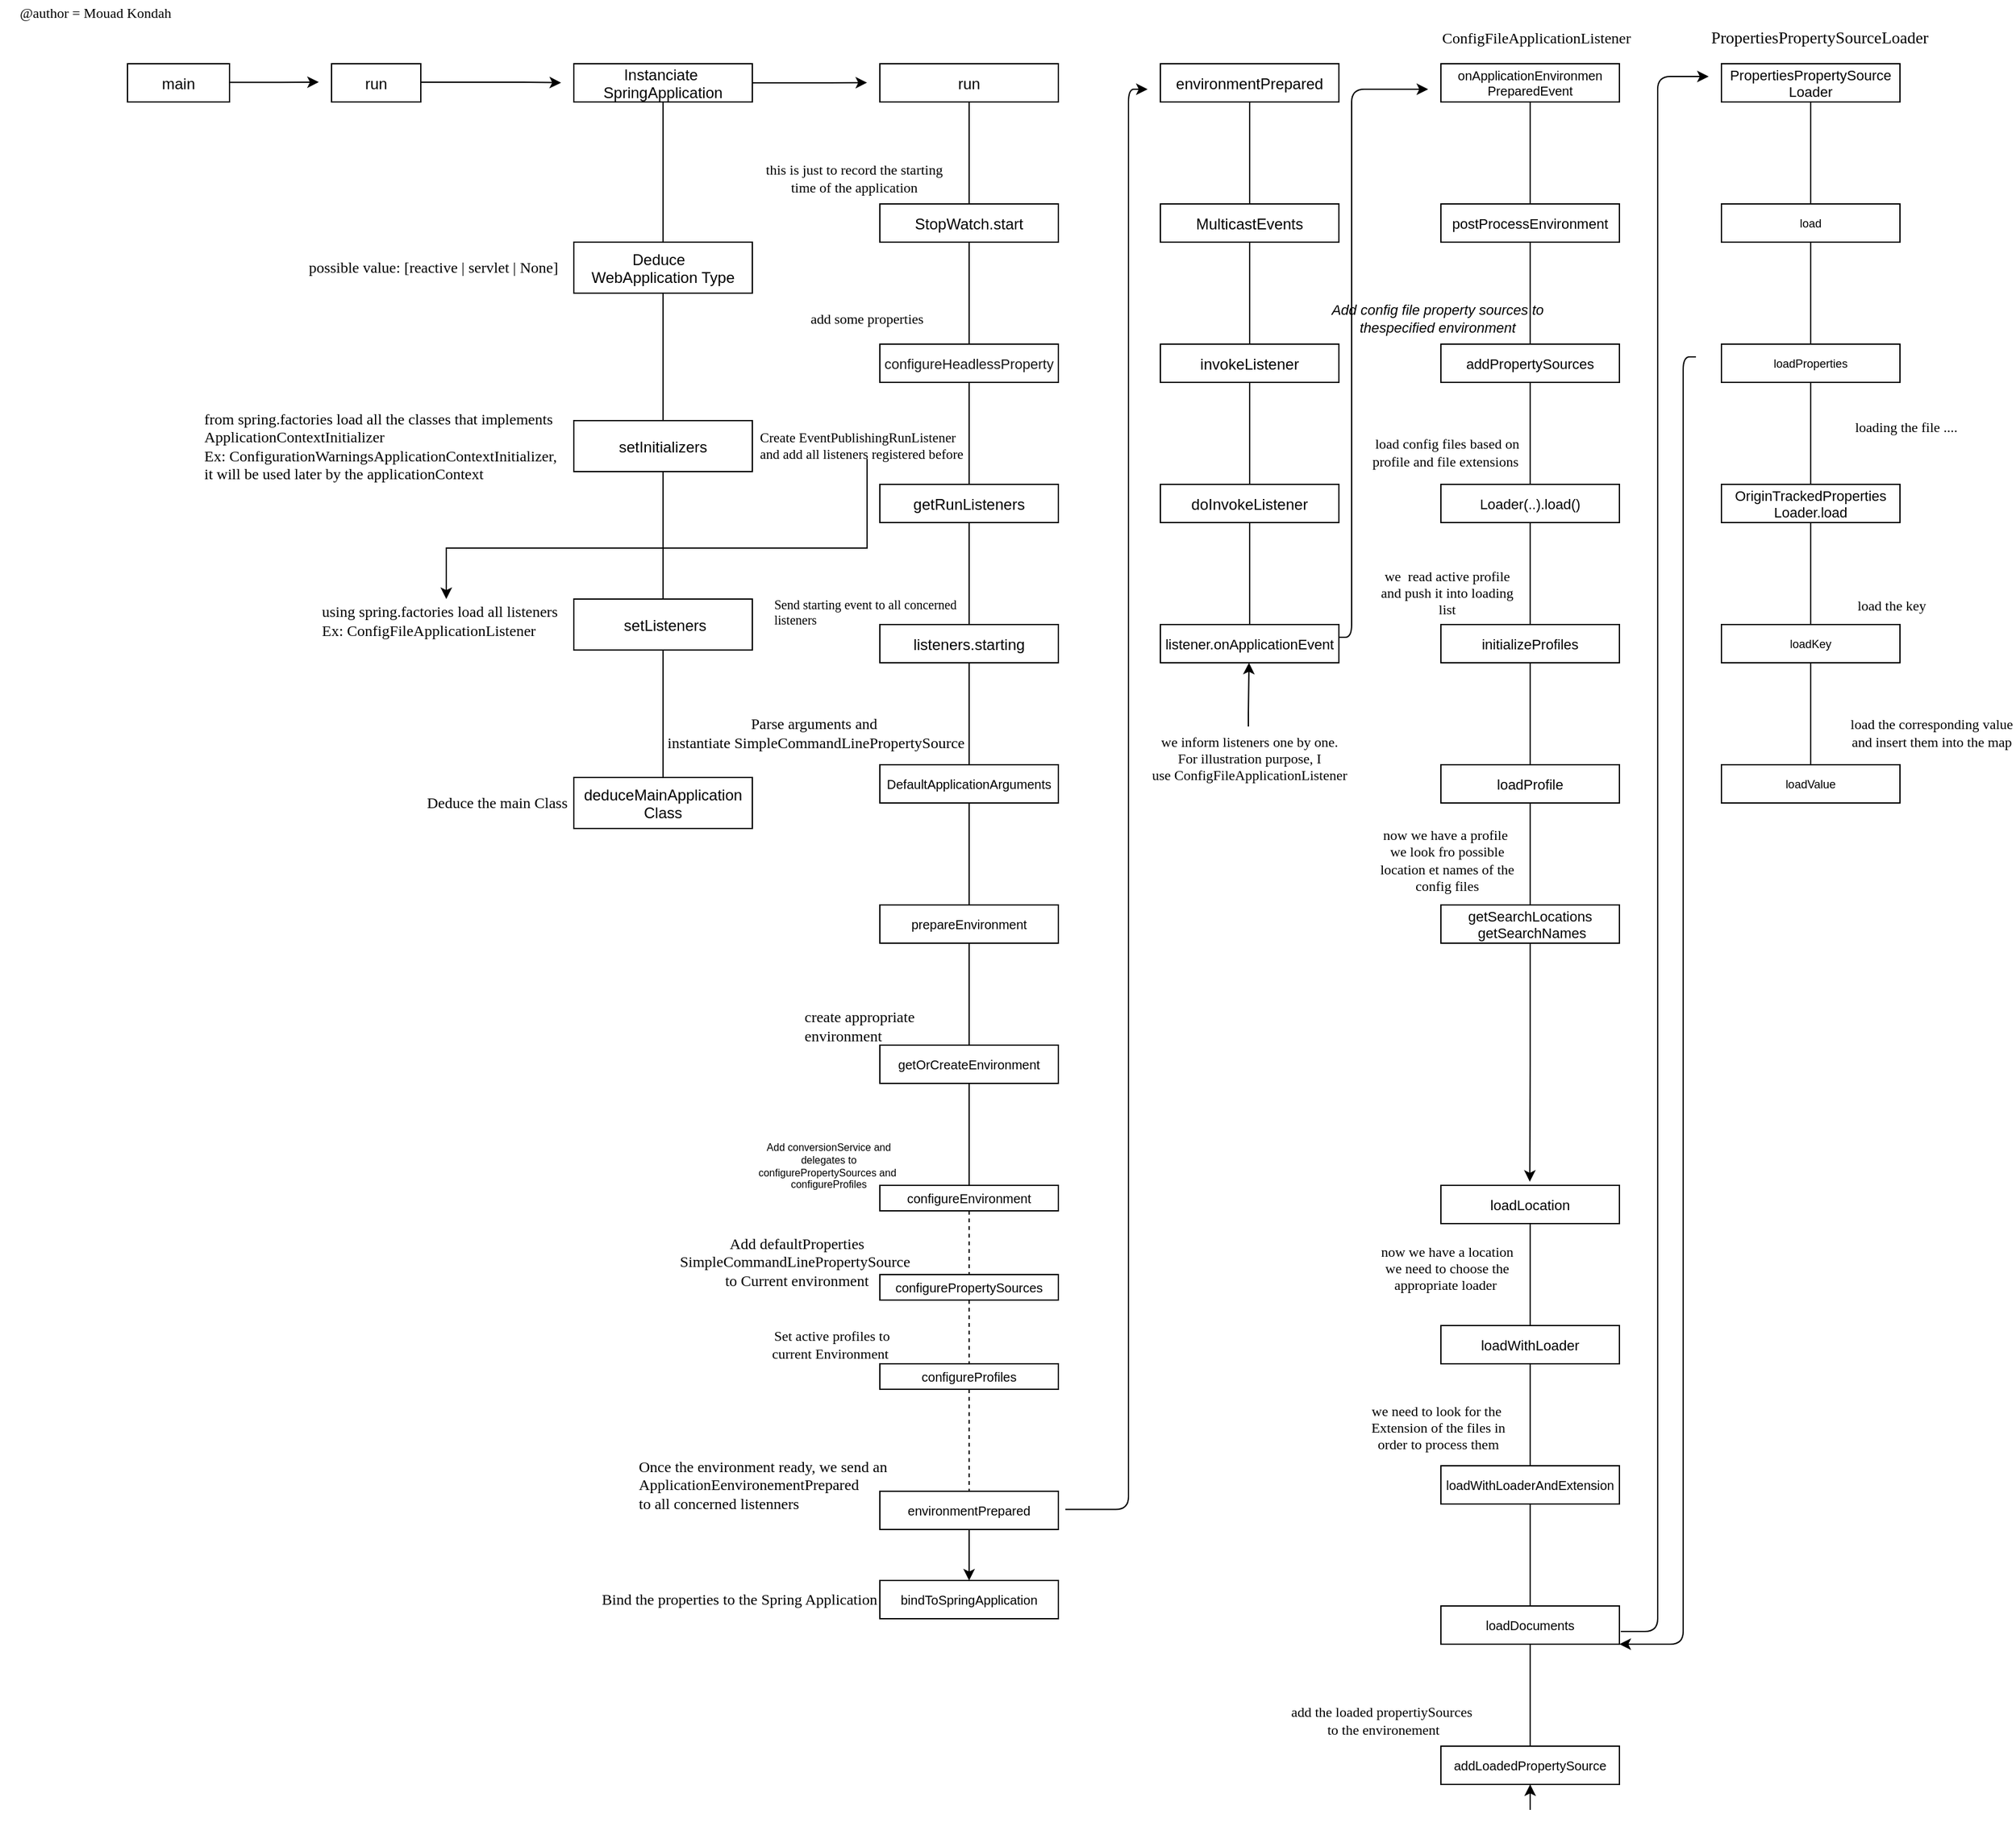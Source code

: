 <mxfile version="14.4.9" type="github">
  <diagram id="kgpKYQtTHZ0yAKxKKP6v" name="Page-1">
    <mxGraphModel dx="536" dy="595" grid="1" gridSize="10" guides="1" tooltips="1" connect="1" arrows="1" fold="1" page="1" pageScale="1" pageWidth="850" pageHeight="1100" math="0" shadow="0">
      <root>
        <mxCell id="0" />
        <mxCell id="1" parent="0" />
        <mxCell id="tsBlAUJXxBQKcdKZZ9ZE-37" value="" style="edgeStyle=orthogonalEdgeStyle;rounded=0;orthogonalLoop=1;jettySize=auto;html=1;" edge="1" parent="1" source="tsBlAUJXxBQKcdKZZ9ZE-1" target="tsBlAUJXxBQKcdKZZ9ZE-10">
          <mxGeometry relative="1" as="geometry" />
        </mxCell>
        <mxCell id="tsBlAUJXxBQKcdKZZ9ZE-1" value="Instanciate &#xa;SpringApplication" style="shape=umlLifeline;perimeter=lifelinePerimeter;container=1;collapsible=0;recursiveResize=0;rounded=0;shadow=0;strokeWidth=1;" vertex="1" parent="1">
          <mxGeometry x="460" y="60" width="140" height="30" as="geometry" />
        </mxCell>
        <mxCell id="tsBlAUJXxBQKcdKZZ9ZE-54" value="" style="edgeStyle=orthogonalEdgeStyle;rounded=0;orthogonalLoop=1;jettySize=auto;html=1;" edge="1" parent="1" source="tsBlAUJXxBQKcdKZZ9ZE-10" target="tsBlAUJXxBQKcdKZZ9ZE-14">
          <mxGeometry relative="1" as="geometry" />
        </mxCell>
        <mxCell id="tsBlAUJXxBQKcdKZZ9ZE-10" value="Deduce  &#xa;WebApplication Type" style="shape=umlLifeline;perimeter=lifelinePerimeter;container=1;collapsible=0;recursiveResize=0;rounded=0;shadow=0;strokeWidth=1;" vertex="1" parent="1">
          <mxGeometry x="460" y="200" width="140" height="40" as="geometry" />
        </mxCell>
        <mxCell id="tsBlAUJXxBQKcdKZZ9ZE-55" value="" style="edgeStyle=orthogonalEdgeStyle;rounded=0;orthogonalLoop=1;jettySize=auto;html=1;" edge="1" parent="1" source="tsBlAUJXxBQKcdKZZ9ZE-14" target="tsBlAUJXxBQKcdKZZ9ZE-16">
          <mxGeometry relative="1" as="geometry" />
        </mxCell>
        <mxCell id="tsBlAUJXxBQKcdKZZ9ZE-14" value="setInitializers" style="shape=umlLifeline;perimeter=lifelinePerimeter;container=1;collapsible=0;recursiveResize=0;rounded=0;shadow=0;strokeWidth=1;" vertex="1" parent="1">
          <mxGeometry x="460" y="340" width="140" height="40" as="geometry" />
        </mxCell>
        <mxCell id="tsBlAUJXxBQKcdKZZ9ZE-56" value="" style="edgeStyle=orthogonalEdgeStyle;rounded=0;orthogonalLoop=1;jettySize=auto;html=1;" edge="1" parent="1" source="tsBlAUJXxBQKcdKZZ9ZE-16" target="tsBlAUJXxBQKcdKZZ9ZE-18">
          <mxGeometry relative="1" as="geometry" />
        </mxCell>
        <mxCell id="tsBlAUJXxBQKcdKZZ9ZE-16" value=" setListeners" style="shape=umlLifeline;perimeter=lifelinePerimeter;container=1;collapsible=0;recursiveResize=0;rounded=0;shadow=0;strokeWidth=1;" vertex="1" parent="1">
          <mxGeometry x="460" y="480" width="140" height="40" as="geometry" />
        </mxCell>
        <mxCell id="tsBlAUJXxBQKcdKZZ9ZE-18" value="deduceMainApplication&#xa;Class" style="shape=umlLifeline;perimeter=lifelinePerimeter;container=1;collapsible=0;recursiveResize=0;rounded=0;shadow=0;strokeWidth=1;" vertex="1" parent="1">
          <mxGeometry x="460" y="620" width="140" height="40" as="geometry" />
        </mxCell>
        <mxCell id="tsBlAUJXxBQKcdKZZ9ZE-28" value="run" style="shape=umlLifeline;perimeter=lifelinePerimeter;container=1;collapsible=0;recursiveResize=0;rounded=0;shadow=0;strokeWidth=1;" vertex="1" parent="1">
          <mxGeometry x="270" y="60" width="70" height="30" as="geometry" />
        </mxCell>
        <mxCell id="tsBlAUJXxBQKcdKZZ9ZE-32" value="" style="edgeStyle=orthogonalEdgeStyle;rounded=0;orthogonalLoop=1;jettySize=auto;html=1;" edge="1" parent="1">
          <mxGeometry relative="1" as="geometry">
            <mxPoint x="340" y="74.47" as="sourcePoint" />
            <mxPoint x="450" y="74.88" as="targetPoint" />
            <Array as="points">
              <mxPoint x="420" y="74.88" />
              <mxPoint x="420" y="74.88" />
            </Array>
          </mxGeometry>
        </mxCell>
        <mxCell id="tsBlAUJXxBQKcdKZZ9ZE-33" value="main" style="shape=umlLifeline;perimeter=lifelinePerimeter;container=1;collapsible=0;recursiveResize=0;rounded=0;shadow=0;strokeWidth=1;" vertex="1" parent="1">
          <mxGeometry x="110" y="60" width="80" height="30" as="geometry" />
        </mxCell>
        <mxCell id="tsBlAUJXxBQKcdKZZ9ZE-36" value="" style="edgeStyle=orthogonalEdgeStyle;rounded=0;orthogonalLoop=1;jettySize=auto;html=1;" edge="1" parent="1">
          <mxGeometry relative="1" as="geometry">
            <mxPoint x="190" y="74.59" as="sourcePoint" />
            <mxPoint x="260" y="74.41" as="targetPoint" />
            <Array as="points">
              <mxPoint x="230" y="74.41" />
              <mxPoint x="230" y="74.41" />
            </Array>
          </mxGeometry>
        </mxCell>
        <mxCell id="tsBlAUJXxBQKcdKZZ9ZE-47" value="" style="edgeStyle=orthogonalEdgeStyle;rounded=0;orthogonalLoop=1;jettySize=auto;html=1;" edge="1" parent="1" source="tsBlAUJXxBQKcdKZZ9ZE-38" target="tsBlAUJXxBQKcdKZZ9ZE-46">
          <mxGeometry relative="1" as="geometry" />
        </mxCell>
        <mxCell id="tsBlAUJXxBQKcdKZZ9ZE-38" value="run" style="shape=umlLifeline;perimeter=lifelinePerimeter;container=1;collapsible=0;recursiveResize=0;rounded=0;shadow=0;strokeWidth=1;" vertex="1" parent="1">
          <mxGeometry x="700" y="60" width="140" height="30" as="geometry" />
        </mxCell>
        <mxCell id="tsBlAUJXxBQKcdKZZ9ZE-40" value="" style="edgeStyle=orthogonalEdgeStyle;rounded=0;orthogonalLoop=1;jettySize=auto;html=1;" edge="1" parent="1">
          <mxGeometry relative="1" as="geometry">
            <mxPoint x="600" y="75" as="sourcePoint" />
            <mxPoint x="690" y="74.82" as="targetPoint" />
            <Array as="points">
              <mxPoint x="660" y="74.82" />
              <mxPoint x="660" y="74.82" />
            </Array>
          </mxGeometry>
        </mxCell>
        <mxCell id="tsBlAUJXxBQKcdKZZ9ZE-69" value="" style="edgeStyle=orthogonalEdgeStyle;rounded=0;orthogonalLoop=1;jettySize=auto;html=1;fontSize=10;" edge="1" parent="1" source="tsBlAUJXxBQKcdKZZ9ZE-44" target="tsBlAUJXxBQKcdKZZ9ZE-68">
          <mxGeometry relative="1" as="geometry" />
        </mxCell>
        <mxCell id="tsBlAUJXxBQKcdKZZ9ZE-44" value="environmentPrepared" style="shape=umlLifeline;perimeter=lifelinePerimeter;container=1;collapsible=0;recursiveResize=0;rounded=0;shadow=0;strokeWidth=1;" vertex="1" parent="1">
          <mxGeometry x="920" y="60" width="140" height="30" as="geometry" />
        </mxCell>
        <mxCell id="tsBlAUJXxBQKcdKZZ9ZE-49" value="" style="edgeStyle=orthogonalEdgeStyle;rounded=0;orthogonalLoop=1;jettySize=auto;html=1;" edge="1" parent="1" source="tsBlAUJXxBQKcdKZZ9ZE-46" target="tsBlAUJXxBQKcdKZZ9ZE-48">
          <mxGeometry relative="1" as="geometry" />
        </mxCell>
        <mxCell id="tsBlAUJXxBQKcdKZZ9ZE-46" value="StopWatch.start" style="shape=umlLifeline;perimeter=lifelinePerimeter;container=1;collapsible=0;recursiveResize=0;rounded=0;shadow=0;strokeWidth=1;" vertex="1" parent="1">
          <mxGeometry x="700" y="170" width="140" height="30" as="geometry" />
        </mxCell>
        <mxCell id="tsBlAUJXxBQKcdKZZ9ZE-51" value="" style="edgeStyle=orthogonalEdgeStyle;rounded=0;orthogonalLoop=1;jettySize=auto;html=1;" edge="1" parent="1" source="tsBlAUJXxBQKcdKZZ9ZE-48" target="tsBlAUJXxBQKcdKZZ9ZE-50">
          <mxGeometry relative="1" as="geometry" />
        </mxCell>
        <mxCell id="tsBlAUJXxBQKcdKZZ9ZE-48" value="configureHeadlessProperty" style="shape=umlLifeline;perimeter=lifelinePerimeter;container=1;collapsible=0;recursiveResize=0;rounded=0;shadow=0;strokeWidth=1;textOpacity=90;fontSize=11;" vertex="1" parent="1">
          <mxGeometry x="700" y="280" width="140" height="30" as="geometry" />
        </mxCell>
        <mxCell id="tsBlAUJXxBQKcdKZZ9ZE-53" value="" style="edgeStyle=orthogonalEdgeStyle;rounded=0;orthogonalLoop=1;jettySize=auto;html=1;" edge="1" parent="1" source="tsBlAUJXxBQKcdKZZ9ZE-50" target="tsBlAUJXxBQKcdKZZ9ZE-52">
          <mxGeometry relative="1" as="geometry" />
        </mxCell>
        <mxCell id="tsBlAUJXxBQKcdKZZ9ZE-50" value="getRunListeners" style="shape=umlLifeline;perimeter=lifelinePerimeter;container=1;collapsible=0;recursiveResize=0;rounded=0;shadow=0;strokeWidth=1;" vertex="1" parent="1">
          <mxGeometry x="700" y="390" width="140" height="30" as="geometry" />
        </mxCell>
        <mxCell id="tsBlAUJXxBQKcdKZZ9ZE-58" value="" style="edgeStyle=orthogonalEdgeStyle;rounded=0;orthogonalLoop=1;jettySize=auto;html=1;fontSize=11;" edge="1" parent="1" source="tsBlAUJXxBQKcdKZZ9ZE-52" target="tsBlAUJXxBQKcdKZZ9ZE-57">
          <mxGeometry relative="1" as="geometry" />
        </mxCell>
        <mxCell id="tsBlAUJXxBQKcdKZZ9ZE-52" value="listeners.starting" style="shape=umlLifeline;perimeter=lifelinePerimeter;container=1;collapsible=0;recursiveResize=0;rounded=0;shadow=0;strokeWidth=1;" vertex="1" parent="1">
          <mxGeometry x="700" y="500" width="140" height="30" as="geometry" />
        </mxCell>
        <mxCell id="tsBlAUJXxBQKcdKZZ9ZE-60" value="" style="edgeStyle=orthogonalEdgeStyle;rounded=0;orthogonalLoop=1;jettySize=auto;html=1;fontSize=10;" edge="1" parent="1" source="tsBlAUJXxBQKcdKZZ9ZE-57" target="tsBlAUJXxBQKcdKZZ9ZE-59">
          <mxGeometry relative="1" as="geometry" />
        </mxCell>
        <mxCell id="tsBlAUJXxBQKcdKZZ9ZE-57" value="DefaultApplicationArguments" style="shape=umlLifeline;perimeter=lifelinePerimeter;container=1;collapsible=0;recursiveResize=0;rounded=0;shadow=0;strokeWidth=1;fontSize=10;" vertex="1" parent="1">
          <mxGeometry x="700" y="610" width="140" height="30" as="geometry" />
        </mxCell>
        <mxCell id="tsBlAUJXxBQKcdKZZ9ZE-62" value="" style="edgeStyle=orthogonalEdgeStyle;rounded=0;orthogonalLoop=1;jettySize=auto;html=1;fontSize=10;" edge="1" parent="1" source="tsBlAUJXxBQKcdKZZ9ZE-59" target="tsBlAUJXxBQKcdKZZ9ZE-61">
          <mxGeometry relative="1" as="geometry" />
        </mxCell>
        <mxCell id="tsBlAUJXxBQKcdKZZ9ZE-59" value="prepareEnvironment" style="shape=umlLifeline;perimeter=lifelinePerimeter;container=1;collapsible=0;recursiveResize=0;rounded=0;shadow=0;strokeWidth=1;fontSize=10;" vertex="1" parent="1">
          <mxGeometry x="700" y="720" width="140" height="30" as="geometry" />
        </mxCell>
        <mxCell id="tsBlAUJXxBQKcdKZZ9ZE-64" value="" style="edgeStyle=orthogonalEdgeStyle;rounded=0;orthogonalLoop=1;jettySize=auto;html=1;fontSize=10;" edge="1" parent="1" source="tsBlAUJXxBQKcdKZZ9ZE-61" target="tsBlAUJXxBQKcdKZZ9ZE-63">
          <mxGeometry relative="1" as="geometry" />
        </mxCell>
        <mxCell id="tsBlAUJXxBQKcdKZZ9ZE-61" value="getOrCreateEnvironment" style="shape=umlLifeline;perimeter=lifelinePerimeter;container=1;collapsible=0;recursiveResize=0;rounded=0;shadow=0;strokeWidth=1;fontSize=10;" vertex="1" parent="1">
          <mxGeometry x="700" y="830" width="140" height="30" as="geometry" />
        </mxCell>
        <mxCell id="tsBlAUJXxBQKcdKZZ9ZE-63" value="configureEnvironment" style="shape=umlLifeline;perimeter=lifelinePerimeter;container=1;collapsible=0;recursiveResize=0;rounded=0;shadow=0;strokeWidth=1;fontSize=10;size=20;" vertex="1" parent="1">
          <mxGeometry x="700" y="940" width="140" height="80" as="geometry" />
        </mxCell>
        <mxCell id="tsBlAUJXxBQKcdKZZ9ZE-65" value="bindToSpringApplication" style="shape=umlLifeline;perimeter=lifelinePerimeter;container=1;collapsible=0;recursiveResize=0;rounded=0;shadow=0;strokeWidth=1;fontSize=10;" vertex="1" parent="1">
          <mxGeometry x="700" y="1250" width="140" height="30" as="geometry" />
        </mxCell>
        <mxCell id="tsBlAUJXxBQKcdKZZ9ZE-67" value="" style="edgeStyle=elbowEdgeStyle;elbow=horizontal;endArrow=classic;html=1;fontSize=10;exitX=1.039;exitY=0.476;exitDx=0;exitDy=0;exitPerimeter=0;" edge="1" parent="1" source="tsBlAUJXxBQKcdKZZ9ZE-159">
          <mxGeometry width="50" height="50" relative="1" as="geometry">
            <mxPoint x="850" y="950" as="sourcePoint" />
            <mxPoint x="910" y="80" as="targetPoint" />
            <Array as="points">
              <mxPoint x="895" y="940" />
            </Array>
          </mxGeometry>
        </mxCell>
        <mxCell id="tsBlAUJXxBQKcdKZZ9ZE-71" value="" style="edgeStyle=orthogonalEdgeStyle;rounded=0;orthogonalLoop=1;jettySize=auto;html=1;fontSize=10;" edge="1" parent="1" source="tsBlAUJXxBQKcdKZZ9ZE-68" target="tsBlAUJXxBQKcdKZZ9ZE-70">
          <mxGeometry relative="1" as="geometry" />
        </mxCell>
        <mxCell id="tsBlAUJXxBQKcdKZZ9ZE-68" value="MulticastEvents" style="shape=umlLifeline;perimeter=lifelinePerimeter;container=1;collapsible=0;recursiveResize=0;rounded=0;shadow=0;strokeWidth=1;" vertex="1" parent="1">
          <mxGeometry x="920" y="170" width="140" height="30" as="geometry" />
        </mxCell>
        <mxCell id="tsBlAUJXxBQKcdKZZ9ZE-73" value="" style="edgeStyle=orthogonalEdgeStyle;rounded=0;orthogonalLoop=1;jettySize=auto;html=1;fontSize=10;" edge="1" parent="1" source="tsBlAUJXxBQKcdKZZ9ZE-70" target="tsBlAUJXxBQKcdKZZ9ZE-72">
          <mxGeometry relative="1" as="geometry" />
        </mxCell>
        <mxCell id="tsBlAUJXxBQKcdKZZ9ZE-70" value="invokeListener" style="shape=umlLifeline;perimeter=lifelinePerimeter;container=1;collapsible=0;recursiveResize=0;rounded=0;shadow=0;strokeWidth=1;" vertex="1" parent="1">
          <mxGeometry x="920" y="280" width="140" height="30" as="geometry" />
        </mxCell>
        <mxCell id="tsBlAUJXxBQKcdKZZ9ZE-75" value="" style="edgeStyle=orthogonalEdgeStyle;rounded=0;orthogonalLoop=1;jettySize=auto;html=1;fontSize=10;" edge="1" parent="1" source="tsBlAUJXxBQKcdKZZ9ZE-72" target="tsBlAUJXxBQKcdKZZ9ZE-74">
          <mxGeometry relative="1" as="geometry" />
        </mxCell>
        <mxCell id="tsBlAUJXxBQKcdKZZ9ZE-72" value="doInvokeListener" style="shape=umlLifeline;perimeter=lifelinePerimeter;container=1;collapsible=0;recursiveResize=0;rounded=0;shadow=0;strokeWidth=1;" vertex="1" parent="1">
          <mxGeometry x="920" y="390" width="140" height="30" as="geometry" />
        </mxCell>
        <mxCell id="tsBlAUJXxBQKcdKZZ9ZE-74" value="listener.onApplicationEvent" style="shape=umlLifeline;perimeter=lifelinePerimeter;container=1;collapsible=0;recursiveResize=0;rounded=0;shadow=0;strokeWidth=1;fontSize=11;" vertex="1" parent="1">
          <mxGeometry x="920" y="500" width="140" height="30" as="geometry" />
        </mxCell>
        <mxCell id="tsBlAUJXxBQKcdKZZ9ZE-80" value="" style="edgeStyle=orthogonalEdgeStyle;rounded=0;orthogonalLoop=1;jettySize=auto;html=1;fontSize=7;" edge="1" parent="1" source="tsBlAUJXxBQKcdKZZ9ZE-76" target="tsBlAUJXxBQKcdKZZ9ZE-79">
          <mxGeometry relative="1" as="geometry" />
        </mxCell>
        <mxCell id="tsBlAUJXxBQKcdKZZ9ZE-76" value="onApplicationEnvironmen&#xa;PreparedEvent" style="shape=umlLifeline;perimeter=lifelinePerimeter;container=1;collapsible=0;recursiveResize=0;rounded=0;shadow=0;strokeWidth=1;fontSize=10;" vertex="1" parent="1">
          <mxGeometry x="1140" y="60" width="140" height="30" as="geometry" />
        </mxCell>
        <mxCell id="tsBlAUJXxBQKcdKZZ9ZE-78" value="" style="edgeStyle=elbowEdgeStyle;elbow=horizontal;endArrow=classic;html=1;fontSize=7;" edge="1" parent="1">
          <mxGeometry width="50" height="50" relative="1" as="geometry">
            <mxPoint x="1060" y="510" as="sourcePoint" />
            <mxPoint x="1130" y="80" as="targetPoint" />
            <Array as="points">
              <mxPoint x="1070" y="300" />
            </Array>
          </mxGeometry>
        </mxCell>
        <mxCell id="tsBlAUJXxBQKcdKZZ9ZE-82" value="" style="edgeStyle=orthogonalEdgeStyle;rounded=0;orthogonalLoop=1;jettySize=auto;html=1;fontSize=7;" edge="1" parent="1" source="tsBlAUJXxBQKcdKZZ9ZE-79" target="tsBlAUJXxBQKcdKZZ9ZE-81">
          <mxGeometry relative="1" as="geometry" />
        </mxCell>
        <mxCell id="tsBlAUJXxBQKcdKZZ9ZE-79" value="postProcessEnvironment" style="shape=umlLifeline;perimeter=lifelinePerimeter;container=1;collapsible=0;recursiveResize=0;rounded=0;shadow=0;strokeWidth=1;fontSize=11;" vertex="1" parent="1">
          <mxGeometry x="1140" y="170" width="140" height="30" as="geometry" />
        </mxCell>
        <mxCell id="tsBlAUJXxBQKcdKZZ9ZE-84" value="" style="edgeStyle=orthogonalEdgeStyle;rounded=0;orthogonalLoop=1;jettySize=auto;html=1;fontSize=7;" edge="1" parent="1" source="tsBlAUJXxBQKcdKZZ9ZE-81" target="tsBlAUJXxBQKcdKZZ9ZE-83">
          <mxGeometry relative="1" as="geometry" />
        </mxCell>
        <mxCell id="tsBlAUJXxBQKcdKZZ9ZE-81" value="addPropertySources" style="shape=umlLifeline;perimeter=lifelinePerimeter;container=1;collapsible=0;recursiveResize=0;rounded=0;shadow=0;strokeWidth=1;fontSize=11;" vertex="1" parent="1">
          <mxGeometry x="1140" y="280" width="140" height="30" as="geometry" />
        </mxCell>
        <mxCell id="tsBlAUJXxBQKcdKZZ9ZE-86" value="" style="edgeStyle=orthogonalEdgeStyle;rounded=0;orthogonalLoop=1;jettySize=auto;html=1;fontSize=11;" edge="1" parent="1" source="tsBlAUJXxBQKcdKZZ9ZE-83" target="tsBlAUJXxBQKcdKZZ9ZE-85">
          <mxGeometry relative="1" as="geometry" />
        </mxCell>
        <mxCell id="tsBlAUJXxBQKcdKZZ9ZE-83" value="Loader(..).load()" style="shape=umlLifeline;perimeter=lifelinePerimeter;container=1;collapsible=0;recursiveResize=0;rounded=0;shadow=0;strokeWidth=1;fontSize=11;" vertex="1" parent="1">
          <mxGeometry x="1140" y="390" width="140" height="30" as="geometry" />
        </mxCell>
        <mxCell id="tsBlAUJXxBQKcdKZZ9ZE-88" value="" style="edgeStyle=orthogonalEdgeStyle;rounded=0;orthogonalLoop=1;jettySize=auto;html=1;fontSize=11;" edge="1" parent="1" source="tsBlAUJXxBQKcdKZZ9ZE-85" target="tsBlAUJXxBQKcdKZZ9ZE-87">
          <mxGeometry relative="1" as="geometry" />
        </mxCell>
        <mxCell id="tsBlAUJXxBQKcdKZZ9ZE-85" value="initializeProfiles" style="shape=umlLifeline;perimeter=lifelinePerimeter;container=1;collapsible=0;recursiveResize=0;rounded=0;shadow=0;strokeWidth=1;fontSize=11;" vertex="1" parent="1">
          <mxGeometry x="1140" y="500" width="140" height="30" as="geometry" />
        </mxCell>
        <mxCell id="tsBlAUJXxBQKcdKZZ9ZE-90" value="" style="edgeStyle=orthogonalEdgeStyle;rounded=0;orthogonalLoop=1;jettySize=auto;html=1;fontSize=11;" edge="1" parent="1" source="tsBlAUJXxBQKcdKZZ9ZE-87" target="tsBlAUJXxBQKcdKZZ9ZE-89">
          <mxGeometry relative="1" as="geometry" />
        </mxCell>
        <mxCell id="tsBlAUJXxBQKcdKZZ9ZE-87" value="loadProfile" style="shape=umlLifeline;perimeter=lifelinePerimeter;container=1;collapsible=0;recursiveResize=0;rounded=0;shadow=0;strokeWidth=1;fontSize=11;" vertex="1" parent="1">
          <mxGeometry x="1140" y="610" width="140" height="30" as="geometry" />
        </mxCell>
        <mxCell id="tsBlAUJXxBQKcdKZZ9ZE-158" value="" style="edgeStyle=orthogonalEdgeStyle;rounded=0;orthogonalLoop=1;jettySize=auto;html=1;fontFamily=Times New Roman;fontSize=11;entryX=0.498;entryY=-0.095;entryDx=0;entryDy=0;entryPerimeter=0;" edge="1" parent="1" source="tsBlAUJXxBQKcdKZZ9ZE-89" target="tsBlAUJXxBQKcdKZZ9ZE-93">
          <mxGeometry relative="1" as="geometry">
            <mxPoint x="1209.071" y="860" as="targetPoint" />
          </mxGeometry>
        </mxCell>
        <mxCell id="tsBlAUJXxBQKcdKZZ9ZE-89" value="getSearchLocations&#xa; getSearchNames" style="shape=umlLifeline;perimeter=lifelinePerimeter;container=1;collapsible=0;recursiveResize=0;rounded=0;shadow=0;strokeWidth=1;fontSize=11;" vertex="1" parent="1">
          <mxGeometry x="1140" y="720" width="140" height="30" as="geometry" />
        </mxCell>
        <mxCell id="tsBlAUJXxBQKcdKZZ9ZE-96" value="" style="edgeStyle=orthogonalEdgeStyle;rounded=0;orthogonalLoop=1;jettySize=auto;html=1;fontSize=11;" edge="1" parent="1" source="tsBlAUJXxBQKcdKZZ9ZE-93" target="tsBlAUJXxBQKcdKZZ9ZE-95">
          <mxGeometry relative="1" as="geometry" />
        </mxCell>
        <mxCell id="tsBlAUJXxBQKcdKZZ9ZE-93" value="loadLocation" style="shape=umlLifeline;perimeter=lifelinePerimeter;container=1;collapsible=0;recursiveResize=0;rounded=0;shadow=0;strokeWidth=1;fontSize=11;" vertex="1" parent="1">
          <mxGeometry x="1140" y="940" width="140" height="30" as="geometry" />
        </mxCell>
        <mxCell id="tsBlAUJXxBQKcdKZZ9ZE-98" value="" style="edgeStyle=orthogonalEdgeStyle;rounded=0;orthogonalLoop=1;jettySize=auto;html=1;fontSize=11;" edge="1" parent="1" source="tsBlAUJXxBQKcdKZZ9ZE-95" target="tsBlAUJXxBQKcdKZZ9ZE-97">
          <mxGeometry relative="1" as="geometry" />
        </mxCell>
        <mxCell id="tsBlAUJXxBQKcdKZZ9ZE-95" value="loadWithLoader" style="shape=umlLifeline;perimeter=lifelinePerimeter;container=1;collapsible=0;recursiveResize=0;rounded=0;shadow=0;strokeWidth=1;fontSize=11;" vertex="1" parent="1">
          <mxGeometry x="1140" y="1050" width="140" height="30" as="geometry" />
        </mxCell>
        <mxCell id="tsBlAUJXxBQKcdKZZ9ZE-100" value="" style="edgeStyle=orthogonalEdgeStyle;rounded=0;orthogonalLoop=1;jettySize=auto;html=1;fontSize=10;" edge="1" parent="1" source="tsBlAUJXxBQKcdKZZ9ZE-97" target="tsBlAUJXxBQKcdKZZ9ZE-99">
          <mxGeometry relative="1" as="geometry" />
        </mxCell>
        <mxCell id="tsBlAUJXxBQKcdKZZ9ZE-97" value="loadWithLoaderAndExtension" style="shape=umlLifeline;perimeter=lifelinePerimeter;container=1;collapsible=0;recursiveResize=0;rounded=0;shadow=0;strokeWidth=1;fontSize=10;" vertex="1" parent="1">
          <mxGeometry x="1140" y="1160" width="140" height="30" as="geometry" />
        </mxCell>
        <mxCell id="tsBlAUJXxBQKcdKZZ9ZE-144" value="" style="edgeStyle=orthogonalEdgeStyle;rounded=0;orthogonalLoop=1;jettySize=auto;html=1;fontFamily=Times New Roman;fontSize=11;" edge="1" parent="1" source="tsBlAUJXxBQKcdKZZ9ZE-99" target="tsBlAUJXxBQKcdKZZ9ZE-103">
          <mxGeometry relative="1" as="geometry" />
        </mxCell>
        <mxCell id="tsBlAUJXxBQKcdKZZ9ZE-99" value="loadDocuments" style="shape=umlLifeline;perimeter=lifelinePerimeter;container=1;collapsible=0;recursiveResize=0;rounded=0;shadow=0;strokeWidth=1;fontSize=10;" vertex="1" parent="1">
          <mxGeometry x="1140" y="1270" width="140" height="30" as="geometry" />
        </mxCell>
        <mxCell id="tsBlAUJXxBQKcdKZZ9ZE-104" value="" style="edgeStyle=orthogonalEdgeStyle;rounded=0;orthogonalLoop=1;jettySize=auto;html=1;fontSize=10;" edge="1" parent="1" target="tsBlAUJXxBQKcdKZZ9ZE-103">
          <mxGeometry relative="1" as="geometry">
            <mxPoint x="1209.5" y="1410" as="sourcePoint" />
          </mxGeometry>
        </mxCell>
        <mxCell id="tsBlAUJXxBQKcdKZZ9ZE-103" value="addLoadedPropertySource" style="shape=umlLifeline;perimeter=lifelinePerimeter;container=1;collapsible=0;recursiveResize=0;rounded=0;shadow=0;strokeWidth=1;fontSize=10;" vertex="1" parent="1">
          <mxGeometry x="1140" y="1380" width="140" height="30" as="geometry" />
        </mxCell>
        <mxCell id="tsBlAUJXxBQKcdKZZ9ZE-108" value="" style="edgeStyle=orthogonalEdgeStyle;rounded=0;orthogonalLoop=1;jettySize=auto;html=1;fontSize=9;" edge="1" parent="1" source="tsBlAUJXxBQKcdKZZ9ZE-105" target="tsBlAUJXxBQKcdKZZ9ZE-107">
          <mxGeometry relative="1" as="geometry" />
        </mxCell>
        <mxCell id="tsBlAUJXxBQKcdKZZ9ZE-105" value="PropertiesPropertySource&#xa;Loader" style="shape=umlLifeline;perimeter=lifelinePerimeter;container=1;collapsible=0;recursiveResize=0;rounded=0;shadow=0;strokeWidth=1;fontSize=11;" vertex="1" parent="1">
          <mxGeometry x="1360" y="60" width="140" height="30" as="geometry" />
        </mxCell>
        <mxCell id="tsBlAUJXxBQKcdKZZ9ZE-110" value="" style="edgeStyle=orthogonalEdgeStyle;rounded=0;orthogonalLoop=1;jettySize=auto;html=1;fontSize=9;" edge="1" parent="1" source="tsBlAUJXxBQKcdKZZ9ZE-107" target="tsBlAUJXxBQKcdKZZ9ZE-109">
          <mxGeometry relative="1" as="geometry" />
        </mxCell>
        <mxCell id="tsBlAUJXxBQKcdKZZ9ZE-107" value="load" style="shape=umlLifeline;perimeter=lifelinePerimeter;container=1;collapsible=0;recursiveResize=0;rounded=0;shadow=0;strokeWidth=1;fontSize=9;" vertex="1" parent="1">
          <mxGeometry x="1360" y="170" width="140" height="30" as="geometry" />
        </mxCell>
        <mxCell id="tsBlAUJXxBQKcdKZZ9ZE-112" value="" style="edgeStyle=orthogonalEdgeStyle;rounded=0;orthogonalLoop=1;jettySize=auto;html=1;fontSize=9;" edge="1" parent="1" source="tsBlAUJXxBQKcdKZZ9ZE-109" target="tsBlAUJXxBQKcdKZZ9ZE-111">
          <mxGeometry relative="1" as="geometry" />
        </mxCell>
        <mxCell id="tsBlAUJXxBQKcdKZZ9ZE-109" value="loadProperties" style="shape=umlLifeline;perimeter=lifelinePerimeter;container=1;collapsible=0;recursiveResize=0;rounded=0;shadow=0;strokeWidth=1;fontSize=9;" vertex="1" parent="1">
          <mxGeometry x="1360" y="280" width="140" height="30" as="geometry" />
        </mxCell>
        <mxCell id="tsBlAUJXxBQKcdKZZ9ZE-114" value="" style="edgeStyle=orthogonalEdgeStyle;rounded=0;orthogonalLoop=1;jettySize=auto;html=1;fontSize=9;" edge="1" parent="1" source="tsBlAUJXxBQKcdKZZ9ZE-111" target="tsBlAUJXxBQKcdKZZ9ZE-113">
          <mxGeometry relative="1" as="geometry" />
        </mxCell>
        <mxCell id="tsBlAUJXxBQKcdKZZ9ZE-111" value="OriginTrackedProperties&#xa;Loader.load" style="shape=umlLifeline;perimeter=lifelinePerimeter;container=1;collapsible=0;recursiveResize=0;rounded=0;shadow=0;strokeWidth=1;fontSize=11;" vertex="1" parent="1">
          <mxGeometry x="1360" y="390" width="140" height="30" as="geometry" />
        </mxCell>
        <mxCell id="tsBlAUJXxBQKcdKZZ9ZE-116" value="" style="edgeStyle=orthogonalEdgeStyle;rounded=0;orthogonalLoop=1;jettySize=auto;html=1;fontSize=8;" edge="1" parent="1" source="tsBlAUJXxBQKcdKZZ9ZE-113" target="tsBlAUJXxBQKcdKZZ9ZE-115">
          <mxGeometry relative="1" as="geometry" />
        </mxCell>
        <mxCell id="tsBlAUJXxBQKcdKZZ9ZE-113" value="loadKey" style="shape=umlLifeline;perimeter=lifelinePerimeter;container=1;collapsible=0;recursiveResize=0;rounded=0;shadow=0;strokeWidth=1;fontSize=9;" vertex="1" parent="1">
          <mxGeometry x="1360" y="500" width="140" height="30" as="geometry" />
        </mxCell>
        <mxCell id="tsBlAUJXxBQKcdKZZ9ZE-115" value="loadValue" style="shape=umlLifeline;perimeter=lifelinePerimeter;container=1;collapsible=0;recursiveResize=0;rounded=0;shadow=0;strokeWidth=1;fontSize=9;" vertex="1" parent="1">
          <mxGeometry x="1360" y="610" width="140" height="30" as="geometry" />
        </mxCell>
        <mxCell id="tsBlAUJXxBQKcdKZZ9ZE-117" value="" style="edgeStyle=elbowEdgeStyle;elbow=horizontal;endArrow=classic;html=1;fontSize=8;exitX=1.008;exitY=0.667;exitDx=0;exitDy=0;exitPerimeter=0;" edge="1" parent="1" source="tsBlAUJXxBQKcdKZZ9ZE-99">
          <mxGeometry width="50" height="50" relative="1" as="geometry">
            <mxPoint x="1290" y="1290" as="sourcePoint" />
            <mxPoint x="1350" y="70" as="targetPoint" />
            <Array as="points">
              <mxPoint x="1310" y="1280" />
              <mxPoint x="1310" y="1280" />
              <mxPoint x="1310" y="1270" />
              <mxPoint x="1310" y="1700" />
            </Array>
          </mxGeometry>
        </mxCell>
        <mxCell id="tsBlAUJXxBQKcdKZZ9ZE-126" value="&lt;p style=&quot;margin-top: 0pt ; margin-bottom: 0pt ; margin-left: 0in ; text-align: left ; direction: ltr ; unicode-bidi: embed ; word-break: normal&quot;&gt;&lt;font face=&quot;Times New Roman&quot; style=&quot;font-size: 12px&quot;&gt;possible value: [reactive | servlet | None]&lt;/font&gt;&lt;/p&gt;" style="text;html=1;strokeColor=none;fillColor=none;align=center;verticalAlign=middle;whiteSpace=wrap;rounded=0;shadow=0;fontSize=8;" vertex="1" parent="1">
          <mxGeometry x="240" y="210" width="220" height="20" as="geometry" />
        </mxCell>
        <mxCell id="tsBlAUJXxBQKcdKZZ9ZE-127" value="&lt;p style=&quot;margin-top: 0pt ; margin-bottom: 0pt ; margin-left: 0in ; text-align: left ; direction: ltr ; unicode-bidi: embed ; word-break: normal&quot;&gt;&lt;span style=&quot;font-size: 9pt ; font-family: &amp;#34;abadi&amp;#34;&quot;&gt;from spring.factories load all the classes that implements ApplicationContextInitializer&lt;/span&gt;&lt;/p&gt;&lt;p style=&quot;margin-top: 0pt ; margin-bottom: 0pt ; margin-left: 0in ; text-align: left ; direction: ltr ; unicode-bidi: embed ; word-break: normal&quot;&gt;&lt;span style=&quot;font-size: 9pt ; font-family: &amp;#34;abadi&amp;#34;&quot;&gt;Ex:&amp;nbsp;&lt;/span&gt;&lt;span style=&quot;font-size: 9pt ; font-family: &amp;#34;abadi&amp;#34;&quot;&gt;ConfigurationWarningsApplicationContextInitializer,&amp;nbsp;&lt;/span&gt;&lt;/p&gt;&lt;p style=&quot;margin-top: 0pt ; margin-bottom: 0pt ; margin-left: 0in ; text-align: left ; direction: ltr ; unicode-bidi: embed ; word-break: normal&quot;&gt;&lt;span style=&quot;font-size: 9pt ; font-family: &amp;#34;abadi&amp;#34;&quot;&gt;it will be used later by the applicationContext&lt;/span&gt;&lt;/p&gt;" style="text;html=1;strokeColor=none;fillColor=none;align=center;verticalAlign=middle;whiteSpace=wrap;rounded=0;shadow=0;fontSize=8;" vertex="1" parent="1">
          <mxGeometry x="220" y="350" width="180" height="20" as="geometry" />
        </mxCell>
        <mxCell id="tsBlAUJXxBQKcdKZZ9ZE-128" value="&lt;p style=&quot;margin-top: 0pt ; margin-bottom: 0pt ; margin-left: 0in ; text-align: left ; direction: ltr ; unicode-bidi: embed ; word-break: normal&quot;&gt;&lt;span style=&quot;font-family: &amp;#34;abadi&amp;#34;&quot;&gt;&lt;font style=&quot;font-size: 12px&quot;&gt;&lt;br&gt;&lt;/font&gt;&lt;/span&gt;&lt;/p&gt;&lt;p style=&quot;margin-top: 0pt ; margin-bottom: 0pt ; margin-left: 0in ; text-align: left ; direction: ltr ; unicode-bidi: embed ; word-break: normal&quot;&gt;&lt;font&gt;&lt;font face=&quot;abadi&quot;&gt;&lt;span style=&quot;font-size: 12px&quot;&gt;using spring.factories load all&amp;nbsp;&lt;/span&gt;&lt;/font&gt;&lt;/font&gt;&lt;font face=&quot;abadi&quot;&gt;&lt;span style=&quot;font-size: 12px&quot;&gt;listeners&lt;/span&gt;&lt;/font&gt;&lt;/p&gt;&lt;p style=&quot;margin-top: 0pt ; margin-bottom: 0pt ; margin-left: 0in ; text-align: left ; direction: ltr ; unicode-bidi: embed ; word-break: normal&quot;&gt;&lt;span style=&quot;font-family: &amp;#34;abadi&amp;#34;&quot;&gt;&lt;font style=&quot;font-size: 12px&quot;&gt;Ex: ConfigFileApplicationListener&lt;/font&gt;&lt;/span&gt;&lt;/p&gt;" style="text;html=1;strokeColor=none;fillColor=none;align=center;verticalAlign=middle;whiteSpace=wrap;rounded=0;shadow=0;fontSize=8;" vertex="1" parent="1">
          <mxGeometry x="240" y="480" width="230" height="20" as="geometry" />
        </mxCell>
        <mxCell id="tsBlAUJXxBQKcdKZZ9ZE-134" value="" style="edgeStyle=orthogonalEdgeStyle;rounded=0;orthogonalLoop=1;jettySize=auto;html=1;fontSize=8;" edge="1" parent="1" source="tsBlAUJXxBQKcdKZZ9ZE-132" target="tsBlAUJXxBQKcdKZZ9ZE-128">
          <mxGeometry relative="1" as="geometry">
            <Array as="points">
              <mxPoint x="360" y="440" />
            </Array>
          </mxGeometry>
        </mxCell>
        <mxCell id="tsBlAUJXxBQKcdKZZ9ZE-132" value="&lt;p style=&quot;margin-top: 0pt ; margin-bottom: 0pt ; margin-left: 0in ; text-align: left ; direction: ltr ; unicode-bidi: embed ; word-break: normal&quot;&gt;&lt;span style=&quot;font-size: 8pt ; font-family: &amp;#34;calibri&amp;#34;&quot;&gt;Create EventPublishingRunListener and add all listeners registered before&lt;/span&gt;&lt;/p&gt;" style="text;html=1;strokeColor=none;fillColor=none;align=center;verticalAlign=middle;whiteSpace=wrap;rounded=0;shadow=0;fontSize=8;" vertex="1" parent="1">
          <mxGeometry x="605" y="350" width="170" height="20" as="geometry" />
        </mxCell>
        <mxCell id="tsBlAUJXxBQKcdKZZ9ZE-136" value="&lt;span style=&quot;text-align: left ; font-size: 9pt ; font-family: &amp;#34;calibri&amp;#34;&quot;&gt;P&lt;/span&gt;&lt;span style=&quot;text-align: left ; font-size: 9pt ; font-family: &amp;#34;calibri&amp;#34;&quot;&gt;arse&amp;nbsp;&lt;/span&gt;&lt;span style=&quot;text-align: left ; font-size: 9pt ; font-family: &amp;#34;calibri&amp;#34;&quot;&gt;arguments&lt;/span&gt;&lt;span style=&quot;text-align: left ; font-size: 9pt ; font-family: &amp;#34;calibri&amp;#34;&quot;&gt;&amp;nbsp;&lt;/span&gt;&lt;span style=&quot;text-align: left ; font-size: 9pt ; font-family: &amp;#34;calibri&amp;#34;&quot;&gt;and&lt;/span&gt;&lt;span style=&quot;text-align: left ; font-size: 9pt ; font-family: &amp;#34;calibri&amp;#34;&quot;&gt;&amp;nbsp;&lt;br&gt;&lt;/span&gt;&lt;p style=&quot;margin-top: 0pt ; margin-bottom: 0pt ; margin-left: 0in ; text-align: left ; direction: ltr ; unicode-bidi: embed ; word-break: normal&quot;&gt;&lt;span style=&quot;font-size: 9pt ; font-family: &amp;#34;calibri&amp;#34;&quot;&gt;instantiate&lt;/span&gt;&lt;span style=&quot;font-size: 9pt ; font-family: &amp;#34;calibri&amp;#34;&quot;&gt;&amp;nbsp;&lt;/span&gt;&lt;span style=&quot;font-size: 9pt ; font-family: &amp;#34;calibri&amp;#34;&quot;&gt;SimpleCommandLinePropertySource&lt;/span&gt;&lt;/p&gt;" style="text;html=1;strokeColor=none;fillColor=none;align=center;verticalAlign=middle;whiteSpace=wrap;rounded=0;shadow=0;fontSize=8;" vertex="1" parent="1">
          <mxGeometry x="590" y="560" width="120" height="50" as="geometry" />
        </mxCell>
        <mxCell id="tsBlAUJXxBQKcdKZZ9ZE-141" value="&lt;p style=&quot;margin-top: 0pt; margin-bottom: 0pt; margin-left: 0in; text-align: left; direction: ltr; unicode-bidi: embed; word-break: normal; font-size: 12px;&quot;&gt;&lt;span style=&quot;font-size: 12px;&quot;&gt;&lt;font face=&quot;Times New Roman&quot; style=&quot;font-size: 12px;&quot;&gt;ConfigFileApplicationListener&lt;/font&gt;&lt;/span&gt;&lt;/p&gt;" style="text;html=1;strokeColor=none;fillColor=none;align=center;verticalAlign=middle;whiteSpace=wrap;rounded=0;shadow=0;fontSize=12;" vertex="1" parent="1">
          <mxGeometry x="1180" y="30" width="70" height="20" as="geometry" />
        </mxCell>
        <mxCell id="tsBlAUJXxBQKcdKZZ9ZE-142" value="&lt;span style=&quot;font-style: normal; font-weight: normal; letter-spacing: normal; text-indent: 0px; text-transform: none; word-spacing: 0px; text-decoration: none; font-size: 13px; color: black;&quot;&gt;PropertiesPropertySourceLoader&lt;/span&gt;&lt;span style=&quot;color: rgb(0, 0, 0); font-size: 13px; font-style: normal; font-weight: normal; letter-spacing: normal; text-indent: 0px; text-transform: none; word-spacing: 0px; text-decoration: none; display: inline; float: none;&quot;&gt;&lt;/span&gt;" style="text;whiteSpace=wrap;html=1;fontSize=13;fontFamily=Times New Roman;" vertex="1" parent="1">
          <mxGeometry x="1350" y="25" width="170" height="30" as="geometry" />
        </mxCell>
        <mxCell id="tsBlAUJXxBQKcdKZZ9ZE-145" value="add the loaded propertiySources&amp;nbsp;&lt;br&gt;to the environement" style="text;html=1;strokeColor=none;fillColor=none;align=center;verticalAlign=middle;whiteSpace=wrap;rounded=0;shadow=0;fontFamily=Times New Roman;fontSize=11;" vertex="1" parent="1">
          <mxGeometry x="1010" y="1350" width="170" height="20" as="geometry" />
        </mxCell>
        <mxCell id="tsBlAUJXxBQKcdKZZ9ZE-147" value="&lt;div style=&quot;text-align: left&quot;&gt;&lt;font face=&quot;calibri&quot;&gt;&lt;span style=&quot;font-size: 12px&quot;&gt;Deduce the main Class&lt;/span&gt;&lt;/font&gt;&lt;/div&gt;" style="text;html=1;strokeColor=none;fillColor=none;align=center;verticalAlign=middle;whiteSpace=wrap;rounded=0;shadow=0;fontSize=8;" vertex="1" parent="1">
          <mxGeometry x="340" y="615" width="120" height="50" as="geometry" />
        </mxCell>
        <mxCell id="tsBlAUJXxBQKcdKZZ9ZE-148" value="&lt;div style=&quot;text-align: left&quot;&gt;&lt;font face=&quot;calibri&quot;&gt;&lt;span style=&quot;font-size: 12px&quot;&gt;Once the&amp;nbsp;environment ready, we send an ApplicationEenvironementPrepared&lt;/span&gt;&lt;/font&gt;&lt;/div&gt;&lt;div style=&quot;text-align: left&quot;&gt;&lt;font face=&quot;calibri&quot;&gt;&lt;span style=&quot;font-size: 12px&quot;&gt;to all concerned listenners&lt;/span&gt;&lt;/font&gt;&lt;/div&gt;" style="text;html=1;strokeColor=none;fillColor=none;align=center;verticalAlign=middle;whiteSpace=wrap;rounded=0;shadow=0;fontSize=8;" vertex="1" parent="1">
          <mxGeometry x="510" y="1150" width="210" height="50" as="geometry" />
        </mxCell>
        <mxCell id="tsBlAUJXxBQKcdKZZ9ZE-149" value="&lt;div style=&quot;text-align: left&quot;&gt;&lt;font face=&quot;calibri&quot;&gt;&lt;span style=&quot;font-size: 12px&quot;&gt;Bind the properties to the Spring Application&lt;/span&gt;&lt;/font&gt;&lt;/div&gt;" style="text;html=1;strokeColor=none;fillColor=none;align=center;verticalAlign=middle;whiteSpace=wrap;rounded=0;shadow=0;fontSize=8;" vertex="1" parent="1">
          <mxGeometry x="470" y="1240" width="240" height="50" as="geometry" />
        </mxCell>
        <mxCell id="tsBlAUJXxBQKcdKZZ9ZE-152" value="" style="edgeStyle=orthogonalEdgeStyle;rounded=0;orthogonalLoop=1;jettySize=auto;html=1;fontFamily=Times New Roman;fontSize=11;" edge="1" parent="1" target="tsBlAUJXxBQKcdKZZ9ZE-74">
          <mxGeometry relative="1" as="geometry">
            <mxPoint x="989" y="580" as="sourcePoint" />
            <Array as="points">
              <mxPoint x="989" y="570" />
              <mxPoint x="989" y="570" />
            </Array>
          </mxGeometry>
        </mxCell>
        <mxCell id="tsBlAUJXxBQKcdKZZ9ZE-150" value="&lt;font style=&quot;font-size: 11px&quot;&gt;we inform listeners one by one.&lt;br&gt;For illustration purpose, I use&amp;nbsp;&lt;span style=&quot;text-align: left&quot;&gt;ConfigFileApplicationListener&lt;/span&gt;&lt;/font&gt;" style="text;html=1;strokeColor=none;fillColor=none;align=center;verticalAlign=middle;whiteSpace=wrap;rounded=0;shadow=0;fontFamily=Times New Roman;fontSize=11;" vertex="1" parent="1">
          <mxGeometry x="910" y="600" width="160" height="10" as="geometry" />
        </mxCell>
        <mxCell id="tsBlAUJXxBQKcdKZZ9ZE-153" value="we &amp;nbsp;read active profile and push it into loading list" style="text;html=1;strokeColor=none;fillColor=none;align=center;verticalAlign=middle;whiteSpace=wrap;rounded=0;shadow=0;fontFamily=Times New Roman;fontSize=11;" vertex="1" parent="1">
          <mxGeometry x="1090" y="470" width="110" height="10" as="geometry" />
        </mxCell>
        <mxCell id="tsBlAUJXxBQKcdKZZ9ZE-155" value="load config files based on profile and file extensions&amp;nbsp;" style="text;html=1;strokeColor=none;fillColor=none;align=center;verticalAlign=middle;whiteSpace=wrap;rounded=0;shadow=0;fontFamily=Times New Roman;fontSize=11;" vertex="1" parent="1">
          <mxGeometry x="1080" y="360" width="130" height="10" as="geometry" />
        </mxCell>
        <mxCell id="tsBlAUJXxBQKcdKZZ9ZE-175" value="" style="edgeStyle=orthogonalEdgeStyle;rounded=0;orthogonalLoop=1;jettySize=auto;html=1;fontFamily=Times New Roman;fontSize=11;fontColor=#000000;" edge="1" parent="1" source="tsBlAUJXxBQKcdKZZ9ZE-159">
          <mxGeometry relative="1" as="geometry">
            <mxPoint x="770" y="1250" as="targetPoint" />
          </mxGeometry>
        </mxCell>
        <mxCell id="tsBlAUJXxBQKcdKZZ9ZE-159" value="environmentPrepared" style="shape=umlLifeline;perimeter=lifelinePerimeter;container=1;collapsible=0;recursiveResize=0;rounded=0;shadow=0;strokeWidth=1;fontSize=10;" vertex="1" parent="1">
          <mxGeometry x="700" y="1180" width="140" height="30" as="geometry" />
        </mxCell>
        <mxCell id="tsBlAUJXxBQKcdKZZ9ZE-162" value="@author = Mouad Kondah" style="text;html=1;strokeColor=none;fillColor=none;align=center;verticalAlign=middle;whiteSpace=wrap;rounded=0;shadow=0;fontFamily=Times New Roman;fontSize=11;" vertex="1" parent="1">
          <mxGeometry x="10" y="10" width="150" height="20" as="geometry" />
        </mxCell>
        <mxCell id="tsBlAUJXxBQKcdKZZ9ZE-163" value="this is just to record the starting time of the application" style="text;html=1;strokeColor=none;fillColor=none;align=center;verticalAlign=middle;whiteSpace=wrap;rounded=0;shadow=0;fontFamily=Times New Roman;fontSize=11;" vertex="1" parent="1">
          <mxGeometry x="600" y="140" width="160" height="20" as="geometry" />
        </mxCell>
        <mxCell id="tsBlAUJXxBQKcdKZZ9ZE-164" value="add some properties" style="text;html=1;strokeColor=none;fillColor=none;align=center;verticalAlign=middle;whiteSpace=wrap;rounded=0;shadow=0;fontFamily=Times New Roman;fontSize=11;" vertex="1" parent="1">
          <mxGeometry x="610" y="250" width="160" height="20" as="geometry" />
        </mxCell>
        <mxCell id="tsBlAUJXxBQKcdKZZ9ZE-165" value="&lt;p style=&quot;margin-top: 0pt ; margin-bottom: 0pt ; margin-left: 0in ; text-align: left ; direction: ltr ; unicode-bidi: embed ; word-break: normal&quot;&gt;&lt;font face=&quot;calibri&quot; size=&quot;1&quot;&gt;Send&amp;nbsp;starting event to all concerned&amp;nbsp;&lt;/font&gt;&lt;/p&gt;&lt;p style=&quot;margin-top: 0pt ; margin-bottom: 0pt ; margin-left: 0in ; text-align: left ; direction: ltr ; unicode-bidi: embed ; word-break: normal&quot;&gt;&lt;font face=&quot;calibri&quot; size=&quot;1&quot;&gt;listeners&amp;nbsp;&lt;/font&gt;&lt;/p&gt;" style="text;html=1;strokeColor=none;fillColor=none;align=center;verticalAlign=middle;whiteSpace=wrap;rounded=0;shadow=0;fontSize=8;" vertex="1" parent="1">
          <mxGeometry x="605" y="480" width="170" height="20" as="geometry" />
        </mxCell>
        <mxCell id="tsBlAUJXxBQKcdKZZ9ZE-166" value="&lt;div style=&quot;text-align: left&quot;&gt;&lt;font face=&quot;calibri&quot;&gt;&lt;span style=&quot;font-size: 12px&quot;&gt;create appropriate environment&amp;nbsp;&lt;/span&gt;&lt;/font&gt;&lt;/div&gt;" style="text;html=1;strokeColor=none;fillColor=none;align=center;verticalAlign=middle;whiteSpace=wrap;rounded=0;shadow=0;fontSize=8;" vertex="1" parent="1">
          <mxGeometry x="640" y="790" width="120" height="50" as="geometry" />
        </mxCell>
        <mxCell id="tsBlAUJXxBQKcdKZZ9ZE-167" value="Add conversionService and delegates to configurePropertySources and&amp;nbsp;&lt;br&gt;configureProfiles" style="text;html=1;strokeColor=none;fillColor=none;align=center;verticalAlign=middle;whiteSpace=wrap;rounded=0;shadow=0;fontSize=8;" vertex="1" parent="1">
          <mxGeometry x="600" y="900" width="120" height="50" as="geometry" />
        </mxCell>
        <mxCell id="tsBlAUJXxBQKcdKZZ9ZE-168" value="configureProfiles" style="shape=umlLifeline;perimeter=lifelinePerimeter;container=1;collapsible=0;recursiveResize=0;rounded=0;shadow=0;strokeWidth=1;fontSize=10;size=20;" vertex="1" parent="1">
          <mxGeometry x="700" y="1080" width="140" height="100" as="geometry" />
        </mxCell>
        <mxCell id="tsBlAUJXxBQKcdKZZ9ZE-170" value="configurePropertySources" style="shape=umlLifeline;perimeter=lifelinePerimeter;container=1;collapsible=0;recursiveResize=0;rounded=0;shadow=0;strokeWidth=1;fontSize=10;size=20;" vertex="1" parent="1">
          <mxGeometry x="700" y="1010" width="140" height="70" as="geometry" />
        </mxCell>
        <mxCell id="tsBlAUJXxBQKcdKZZ9ZE-177" value="&lt;span style=&quot;text-align: left&quot;&gt;&lt;font face=&quot;calibri&quot;&gt;&lt;span style=&quot;font-size: 12px&quot;&gt;Add defaultProperties SimpleCommandLinePropertySource&amp;nbsp;&lt;/span&gt;&lt;/font&gt;&lt;br&gt;&lt;font face=&quot;calibri&quot;&gt;&lt;span style=&quot;font-size: 12px&quot;&gt;to Current&amp;nbsp;environment&lt;/span&gt;&lt;/font&gt;&lt;br&gt;&lt;/span&gt;" style="text;html=1;strokeColor=none;fillColor=none;align=center;verticalAlign=middle;whiteSpace=wrap;rounded=0;shadow=0;fontFamily=Times New Roman;fontSize=11;fontColor=#000000;" vertex="1" parent="1">
          <mxGeometry x="580" y="990" width="110" height="20" as="geometry" />
        </mxCell>
        <mxCell id="tsBlAUJXxBQKcdKZZ9ZE-181" value="Set active profiles to current Environment&amp;nbsp;" style="text;html=1;strokeColor=none;fillColor=none;align=center;verticalAlign=middle;whiteSpace=wrap;rounded=0;shadow=0;fontFamily=Times New Roman;fontSize=11;fontColor=#000000;" vertex="1" parent="1">
          <mxGeometry x="605" y="1055" width="115" height="20" as="geometry" />
        </mxCell>
        <mxCell id="tsBlAUJXxBQKcdKZZ9ZE-186" value="&lt;pre&gt;&lt;font face=&quot;Helvetica&quot;&gt;&lt;i&gt;Add config file property sources t&lt;/i&gt;&lt;/font&gt;&lt;span style=&quot;font-family: &amp;#34;helvetica&amp;#34; ; font-style: italic ; white-space: normal&quot;&gt;o thespecified environment&lt;/span&gt;&lt;/pre&gt;" style="text;html=1;strokeColor=none;fillColor=none;align=center;verticalAlign=middle;whiteSpace=wrap;rounded=0;shadow=0;labelBackgroundColor=none;fontFamily=Times New Roman;fontSize=11;fontColor=#000000;" vertex="1" parent="1">
          <mxGeometry x="1125" y="255" width="25" height="10" as="geometry" />
        </mxCell>
        <mxCell id="tsBlAUJXxBQKcdKZZ9ZE-190" value="now we have a profile&amp;nbsp;&lt;br&gt;we look fro possible location et names of the config files" style="text;html=1;strokeColor=none;fillColor=none;align=center;verticalAlign=middle;whiteSpace=wrap;rounded=0;shadow=0;fontFamily=Times New Roman;fontSize=11;" vertex="1" parent="1">
          <mxGeometry x="1090" y="680" width="110" height="10" as="geometry" />
        </mxCell>
        <mxCell id="tsBlAUJXxBQKcdKZZ9ZE-193" value="now we have a location we need to choose the appropriate loader&amp;nbsp;" style="text;html=1;strokeColor=none;fillColor=none;align=center;verticalAlign=middle;whiteSpace=wrap;rounded=0;shadow=0;fontFamily=Times New Roman;fontSize=11;" vertex="1" parent="1">
          <mxGeometry x="1090" y="1000" width="110" height="10" as="geometry" />
        </mxCell>
        <mxCell id="tsBlAUJXxBQKcdKZZ9ZE-195" value="we need to look for the&amp;nbsp;&lt;br&gt;Extension of the files in order to process them" style="text;html=1;strokeColor=none;fillColor=none;align=center;verticalAlign=middle;whiteSpace=wrap;rounded=0;shadow=0;fontFamily=Times New Roman;fontSize=11;" vertex="1" parent="1">
          <mxGeometry x="1082.5" y="1125" width="110" height="10" as="geometry" />
        </mxCell>
        <mxCell id="tsBlAUJXxBQKcdKZZ9ZE-196" value="loading the file ...." style="text;html=1;strokeColor=none;fillColor=none;align=center;verticalAlign=middle;whiteSpace=wrap;rounded=0;shadow=0;fontFamily=Times New Roman;fontSize=11;" vertex="1" parent="1">
          <mxGeometry x="1440" y="340" width="130" height="10" as="geometry" />
        </mxCell>
        <mxCell id="tsBlAUJXxBQKcdKZZ9ZE-197" value="load the key&amp;nbsp;" style="text;html=1;strokeColor=none;fillColor=none;align=center;verticalAlign=middle;whiteSpace=wrap;rounded=0;shadow=0;fontFamily=Times New Roman;fontSize=11;" vertex="1" parent="1">
          <mxGeometry x="1430" y="480" width="130" height="10" as="geometry" />
        </mxCell>
        <mxCell id="tsBlAUJXxBQKcdKZZ9ZE-198" value="load the corresponding value and insert them into the map" style="text;html=1;strokeColor=none;fillColor=none;align=center;verticalAlign=middle;whiteSpace=wrap;rounded=0;shadow=0;fontFamily=Times New Roman;fontSize=11;" vertex="1" parent="1">
          <mxGeometry x="1460" y="580" width="130" height="10" as="geometry" />
        </mxCell>
        <mxCell id="tsBlAUJXxBQKcdKZZ9ZE-201" value="" style="edgeStyle=elbowEdgeStyle;elbow=horizontal;endArrow=classic;html=1;fontSize=8;" edge="1" parent="1">
          <mxGeometry width="50" height="50" relative="1" as="geometry">
            <mxPoint x="1340" y="290" as="sourcePoint" />
            <mxPoint x="1280" y="1300" as="targetPoint" />
            <Array as="points">
              <mxPoint x="1330" y="1519" />
            </Array>
          </mxGeometry>
        </mxCell>
      </root>
    </mxGraphModel>
  </diagram>
</mxfile>
